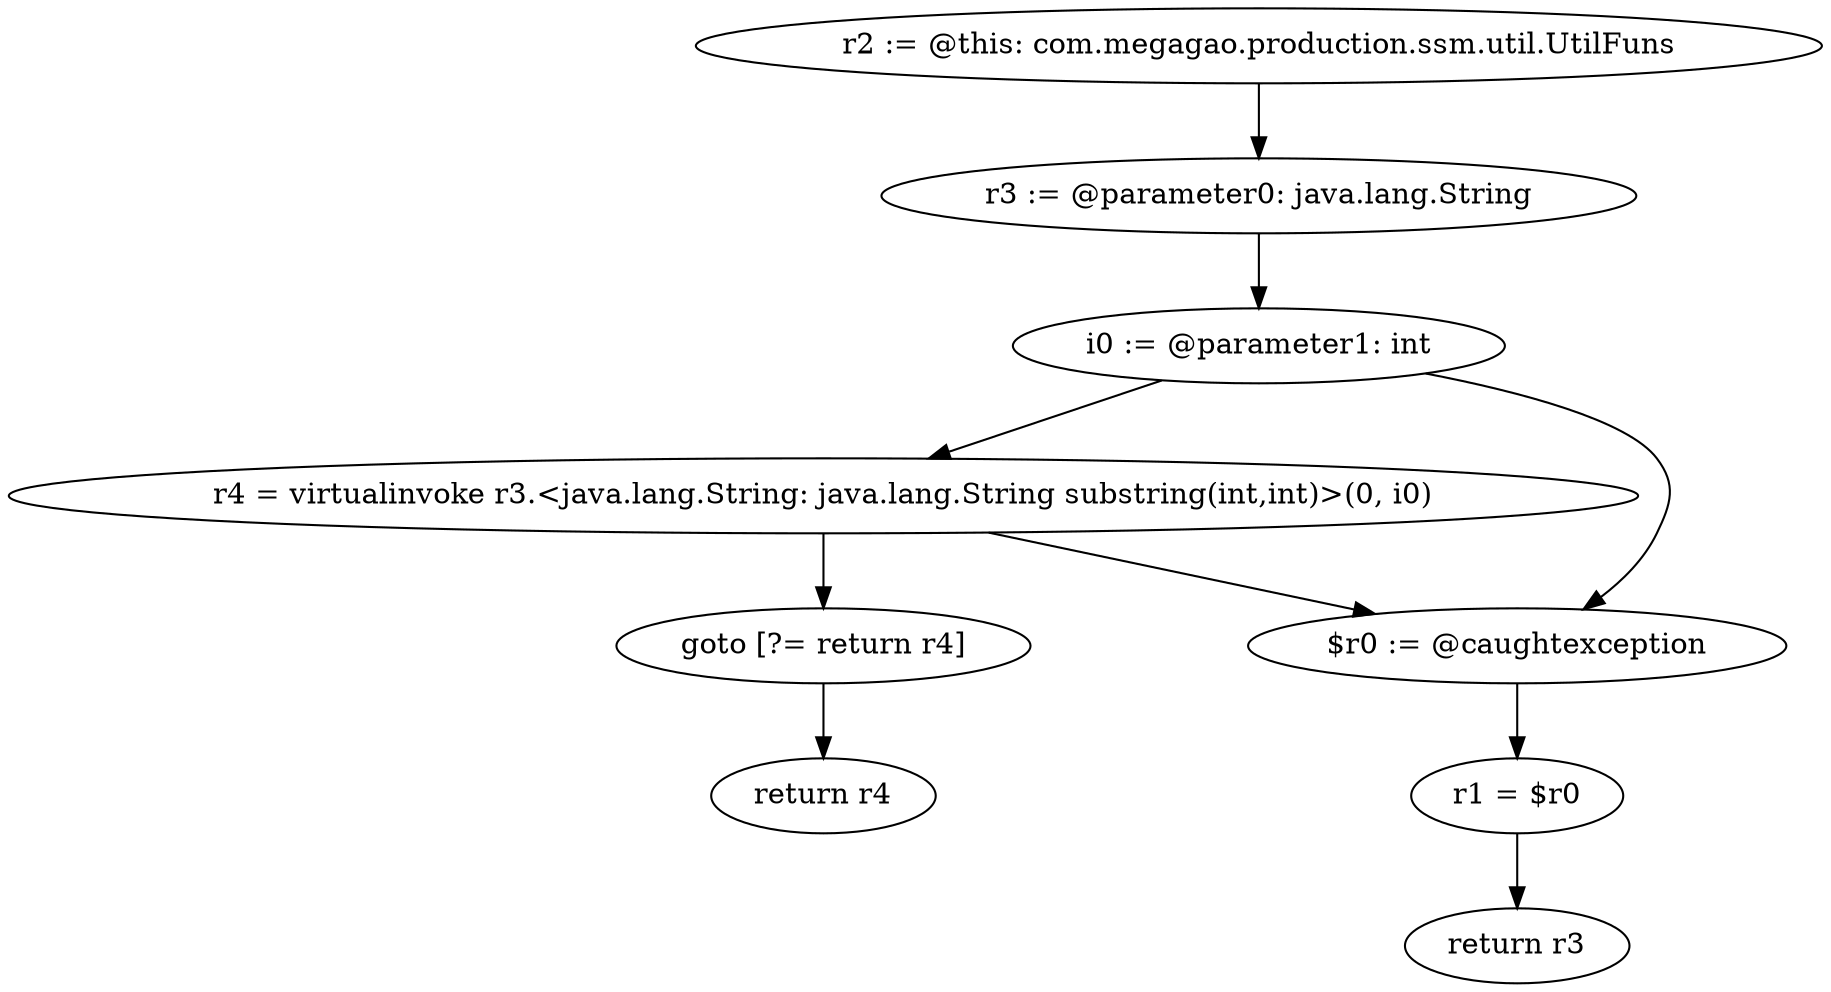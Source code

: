 digraph "unitGraph" {
    "r2 := @this: com.megagao.production.ssm.util.UtilFuns"
    "r3 := @parameter0: java.lang.String"
    "i0 := @parameter1: int"
    "r4 = virtualinvoke r3.<java.lang.String: java.lang.String substring(int,int)>(0, i0)"
    "goto [?= return r4]"
    "$r0 := @caughtexception"
    "r1 = $r0"
    "return r3"
    "return r4"
    "r2 := @this: com.megagao.production.ssm.util.UtilFuns"->"r3 := @parameter0: java.lang.String";
    "r3 := @parameter0: java.lang.String"->"i0 := @parameter1: int";
    "i0 := @parameter1: int"->"r4 = virtualinvoke r3.<java.lang.String: java.lang.String substring(int,int)>(0, i0)";
    "i0 := @parameter1: int"->"$r0 := @caughtexception";
    "r4 = virtualinvoke r3.<java.lang.String: java.lang.String substring(int,int)>(0, i0)"->"goto [?= return r4]";
    "r4 = virtualinvoke r3.<java.lang.String: java.lang.String substring(int,int)>(0, i0)"->"$r0 := @caughtexception";
    "goto [?= return r4]"->"return r4";
    "$r0 := @caughtexception"->"r1 = $r0";
    "r1 = $r0"->"return r3";
}

